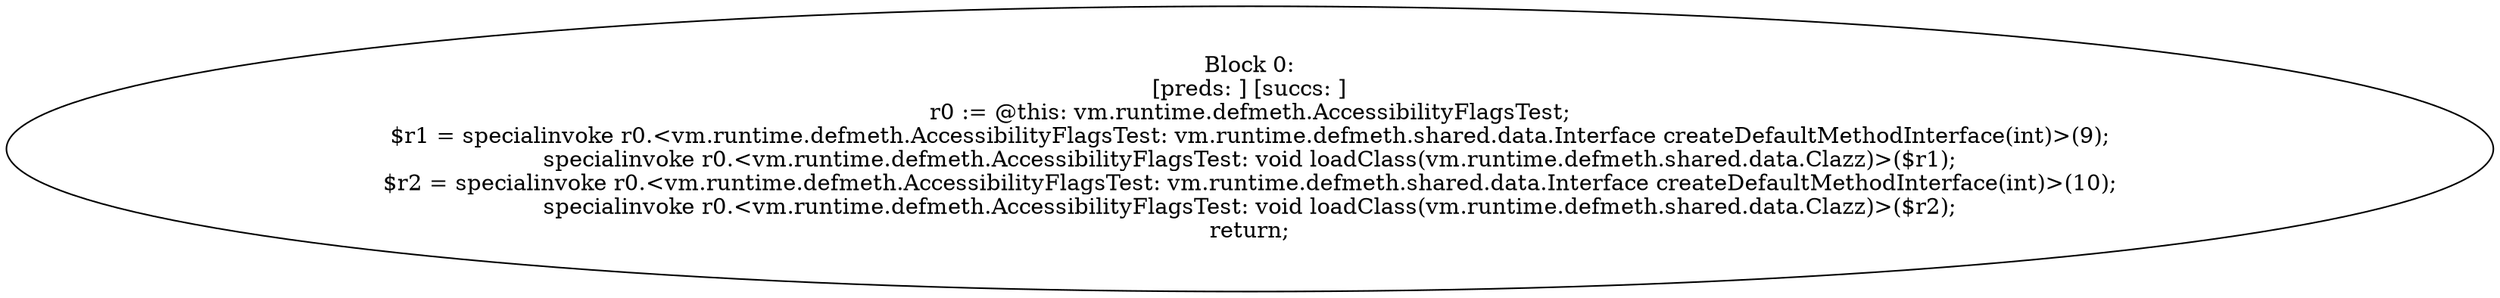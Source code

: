 digraph "unitGraph" {
    "Block 0:
[preds: ] [succs: ]
r0 := @this: vm.runtime.defmeth.AccessibilityFlagsTest;
$r1 = specialinvoke r0.<vm.runtime.defmeth.AccessibilityFlagsTest: vm.runtime.defmeth.shared.data.Interface createDefaultMethodInterface(int)>(9);
specialinvoke r0.<vm.runtime.defmeth.AccessibilityFlagsTest: void loadClass(vm.runtime.defmeth.shared.data.Clazz)>($r1);
$r2 = specialinvoke r0.<vm.runtime.defmeth.AccessibilityFlagsTest: vm.runtime.defmeth.shared.data.Interface createDefaultMethodInterface(int)>(10);
specialinvoke r0.<vm.runtime.defmeth.AccessibilityFlagsTest: void loadClass(vm.runtime.defmeth.shared.data.Clazz)>($r2);
return;
"
}
